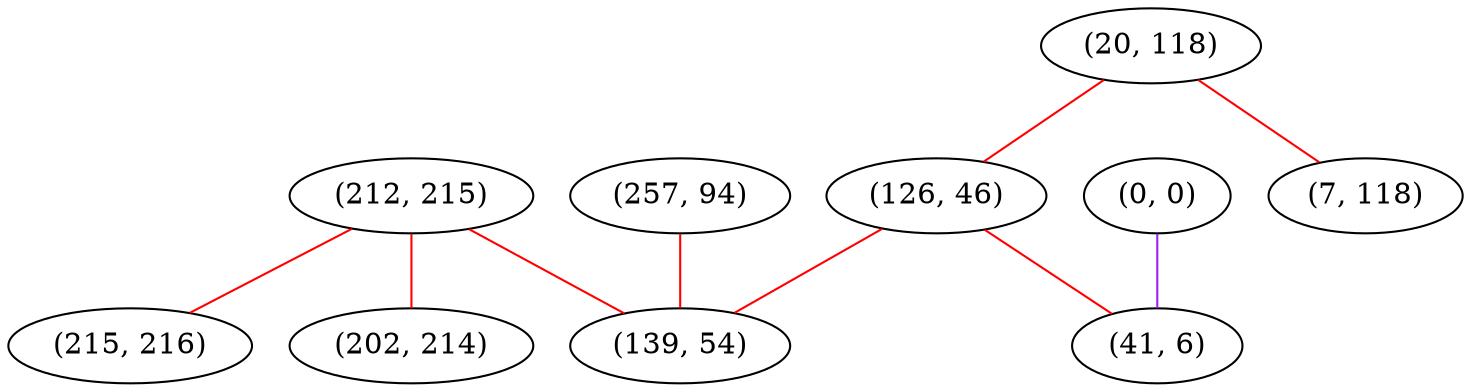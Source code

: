graph "" {
"(212, 215)";
"(0, 0)";
"(215, 216)";
"(20, 118)";
"(126, 46)";
"(257, 94)";
"(139, 54)";
"(7, 118)";
"(202, 214)";
"(41, 6)";
"(212, 215)" -- "(202, 214)"  [color=red, key=0, weight=1];
"(212, 215)" -- "(215, 216)"  [color=red, key=0, weight=1];
"(212, 215)" -- "(139, 54)"  [color=red, key=0, weight=1];
"(0, 0)" -- "(41, 6)"  [color=purple, key=0, weight=4];
"(20, 118)" -- "(7, 118)"  [color=red, key=0, weight=1];
"(20, 118)" -- "(126, 46)"  [color=red, key=0, weight=1];
"(126, 46)" -- "(41, 6)"  [color=red, key=0, weight=1];
"(126, 46)" -- "(139, 54)"  [color=red, key=0, weight=1];
"(257, 94)" -- "(139, 54)"  [color=red, key=0, weight=1];
}
